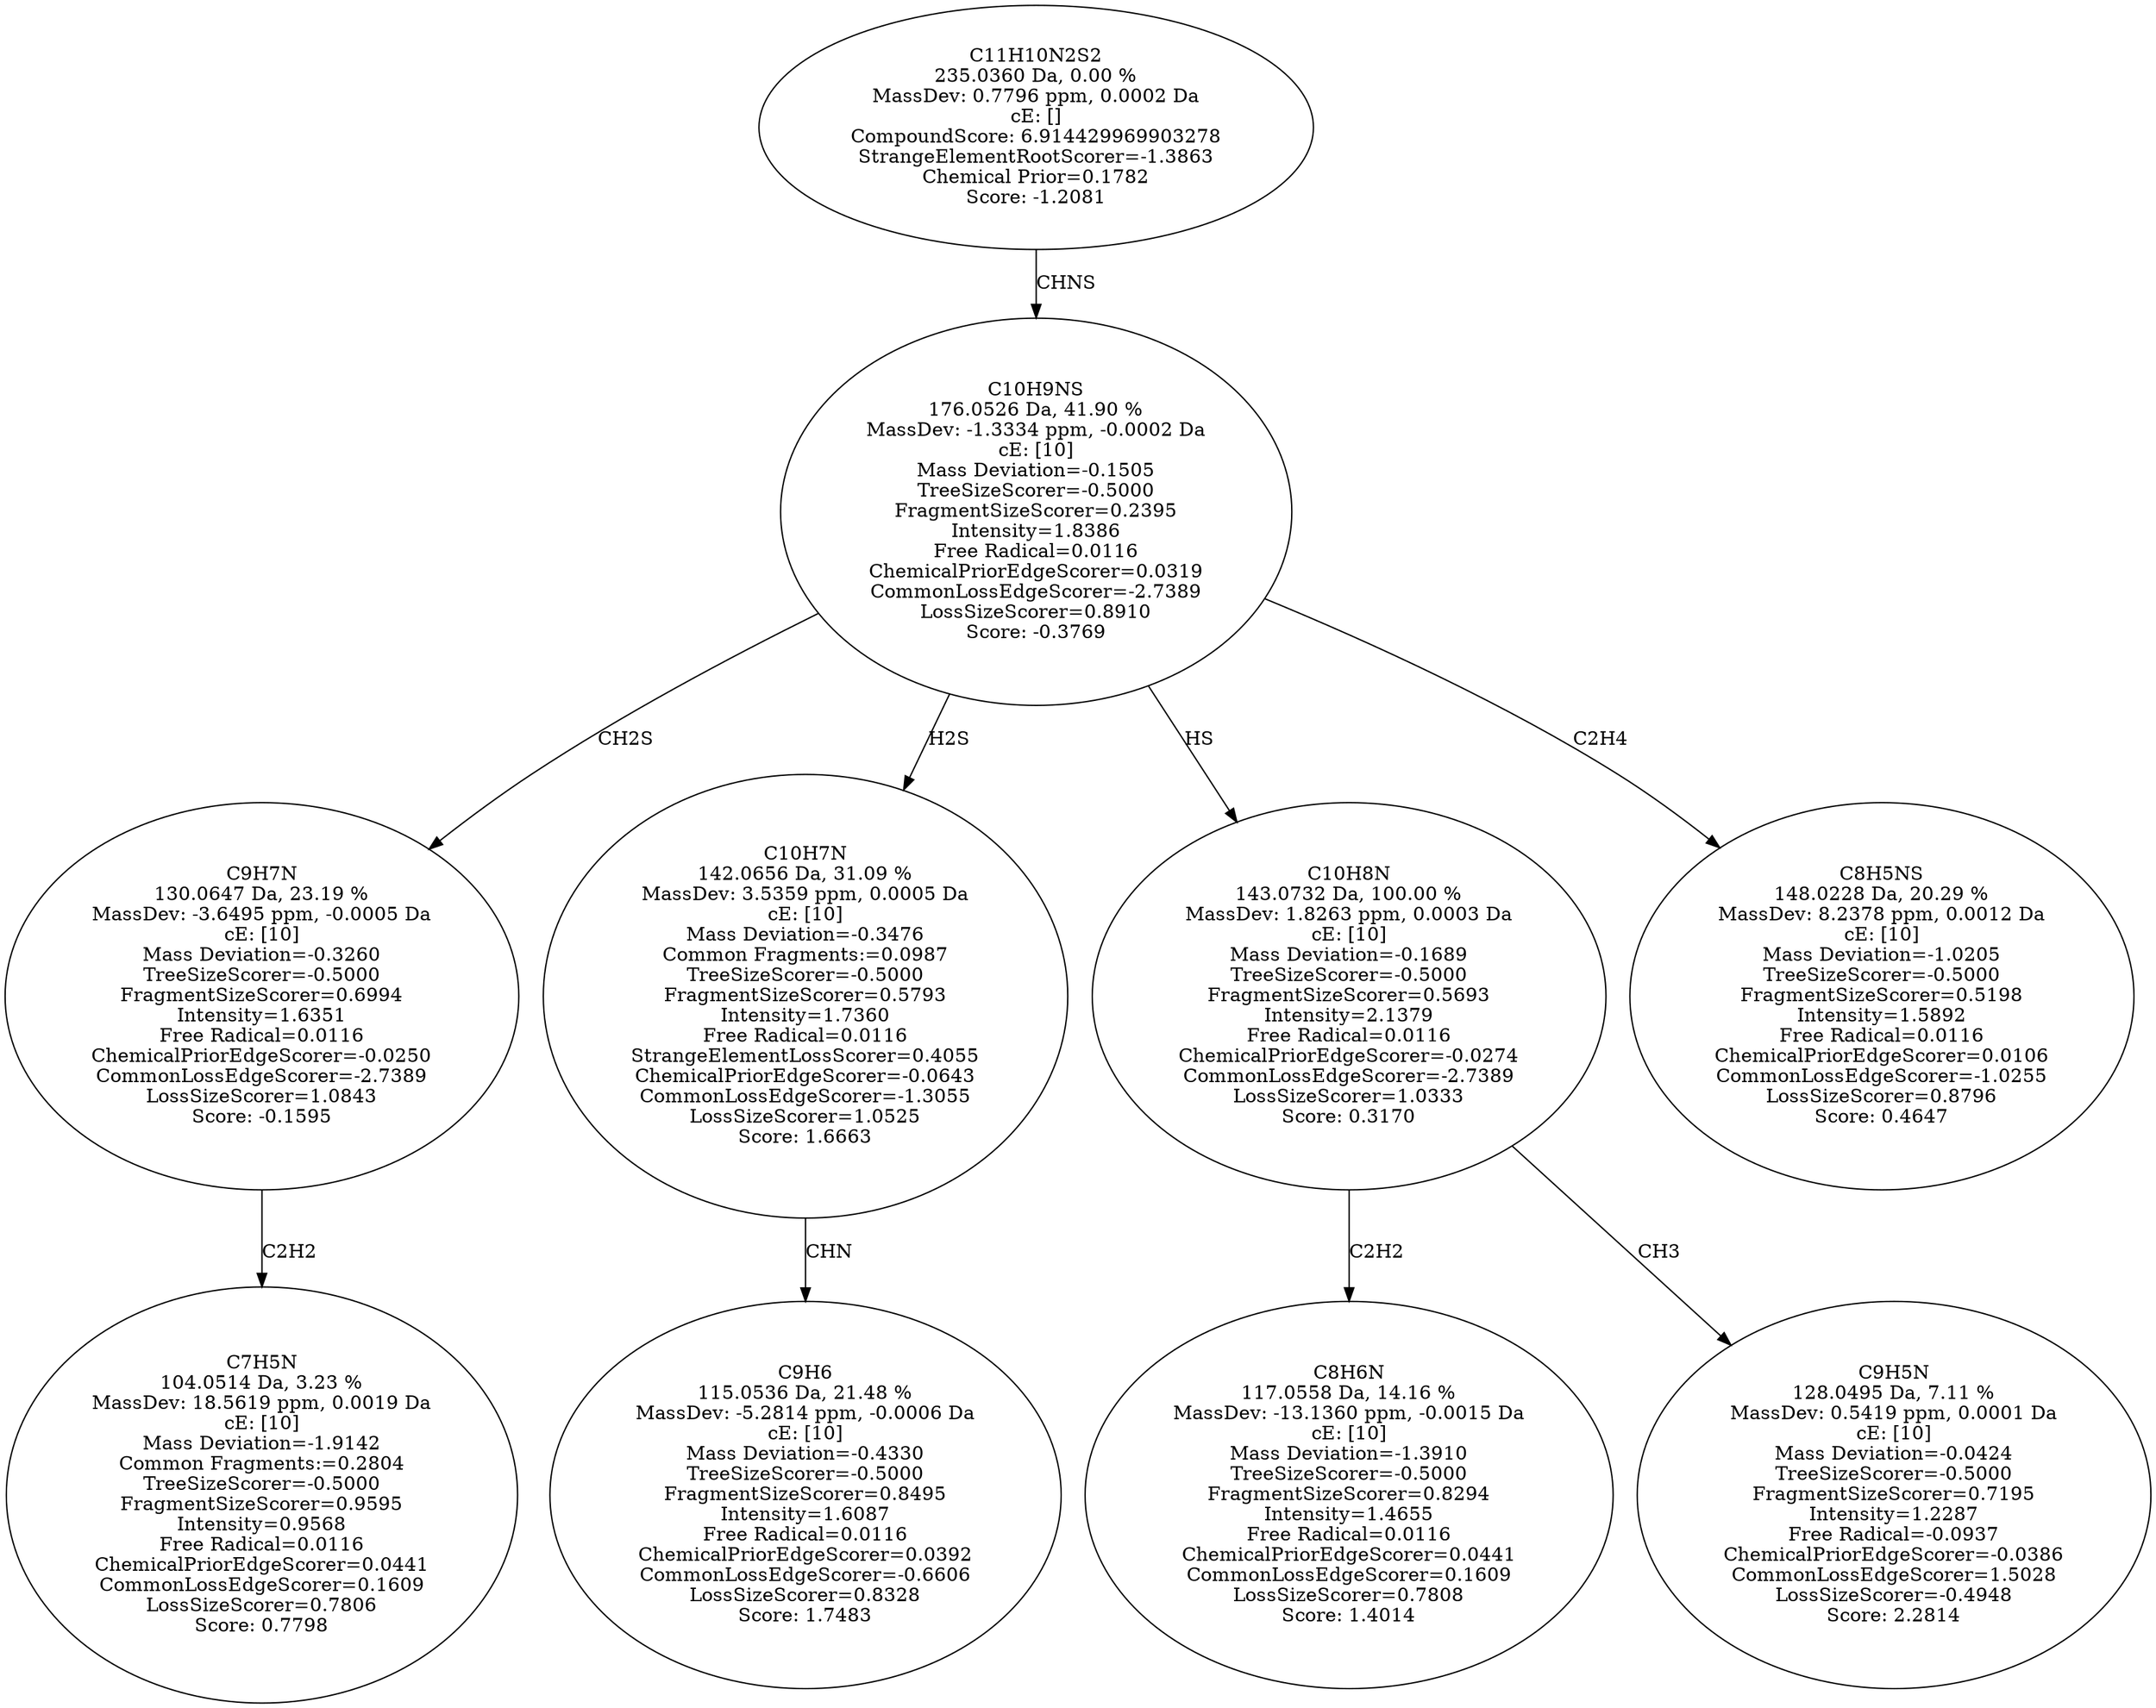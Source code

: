 strict digraph {
v1 [label="C7H5N\n104.0514 Da, 3.23 %\nMassDev: 18.5619 ppm, 0.0019 Da\ncE: [10]\nMass Deviation=-1.9142\nCommon Fragments:=0.2804\nTreeSizeScorer=-0.5000\nFragmentSizeScorer=0.9595\nIntensity=0.9568\nFree Radical=0.0116\nChemicalPriorEdgeScorer=0.0441\nCommonLossEdgeScorer=0.1609\nLossSizeScorer=0.7806\nScore: 0.7798"];
v2 [label="C9H7N\n130.0647 Da, 23.19 %\nMassDev: -3.6495 ppm, -0.0005 Da\ncE: [10]\nMass Deviation=-0.3260\nTreeSizeScorer=-0.5000\nFragmentSizeScorer=0.6994\nIntensity=1.6351\nFree Radical=0.0116\nChemicalPriorEdgeScorer=-0.0250\nCommonLossEdgeScorer=-2.7389\nLossSizeScorer=1.0843\nScore: -0.1595"];
v3 [label="C9H6\n115.0536 Da, 21.48 %\nMassDev: -5.2814 ppm, -0.0006 Da\ncE: [10]\nMass Deviation=-0.4330\nTreeSizeScorer=-0.5000\nFragmentSizeScorer=0.8495\nIntensity=1.6087\nFree Radical=0.0116\nChemicalPriorEdgeScorer=0.0392\nCommonLossEdgeScorer=-0.6606\nLossSizeScorer=0.8328\nScore: 1.7483"];
v4 [label="C10H7N\n142.0656 Da, 31.09 %\nMassDev: 3.5359 ppm, 0.0005 Da\ncE: [10]\nMass Deviation=-0.3476\nCommon Fragments:=0.0987\nTreeSizeScorer=-0.5000\nFragmentSizeScorer=0.5793\nIntensity=1.7360\nFree Radical=0.0116\nStrangeElementLossScorer=0.4055\nChemicalPriorEdgeScorer=-0.0643\nCommonLossEdgeScorer=-1.3055\nLossSizeScorer=1.0525\nScore: 1.6663"];
v5 [label="C8H6N\n117.0558 Da, 14.16 %\nMassDev: -13.1360 ppm, -0.0015 Da\ncE: [10]\nMass Deviation=-1.3910\nTreeSizeScorer=-0.5000\nFragmentSizeScorer=0.8294\nIntensity=1.4655\nFree Radical=0.0116\nChemicalPriorEdgeScorer=0.0441\nCommonLossEdgeScorer=0.1609\nLossSizeScorer=0.7808\nScore: 1.4014"];
v6 [label="C9H5N\n128.0495 Da, 7.11 %\nMassDev: 0.5419 ppm, 0.0001 Da\ncE: [10]\nMass Deviation=-0.0424\nTreeSizeScorer=-0.5000\nFragmentSizeScorer=0.7195\nIntensity=1.2287\nFree Radical=-0.0937\nChemicalPriorEdgeScorer=-0.0386\nCommonLossEdgeScorer=1.5028\nLossSizeScorer=-0.4948\nScore: 2.2814"];
v7 [label="C10H8N\n143.0732 Da, 100.00 %\nMassDev: 1.8263 ppm, 0.0003 Da\ncE: [10]\nMass Deviation=-0.1689\nTreeSizeScorer=-0.5000\nFragmentSizeScorer=0.5693\nIntensity=2.1379\nFree Radical=0.0116\nChemicalPriorEdgeScorer=-0.0274\nCommonLossEdgeScorer=-2.7389\nLossSizeScorer=1.0333\nScore: 0.3170"];
v8 [label="C8H5NS\n148.0228 Da, 20.29 %\nMassDev: 8.2378 ppm, 0.0012 Da\ncE: [10]\nMass Deviation=-1.0205\nTreeSizeScorer=-0.5000\nFragmentSizeScorer=0.5198\nIntensity=1.5892\nFree Radical=0.0116\nChemicalPriorEdgeScorer=0.0106\nCommonLossEdgeScorer=-1.0255\nLossSizeScorer=0.8796\nScore: 0.4647"];
v9 [label="C10H9NS\n176.0526 Da, 41.90 %\nMassDev: -1.3334 ppm, -0.0002 Da\ncE: [10]\nMass Deviation=-0.1505\nTreeSizeScorer=-0.5000\nFragmentSizeScorer=0.2395\nIntensity=1.8386\nFree Radical=0.0116\nChemicalPriorEdgeScorer=0.0319\nCommonLossEdgeScorer=-2.7389\nLossSizeScorer=0.8910\nScore: -0.3769"];
v10 [label="C11H10N2S2\n235.0360 Da, 0.00 %\nMassDev: 0.7796 ppm, 0.0002 Da\ncE: []\nCompoundScore: 6.914429969903278\nStrangeElementRootScorer=-1.3863\nChemical Prior=0.1782\nScore: -1.2081"];
v2 -> v1 [label="C2H2"];
v9 -> v2 [label="CH2S"];
v4 -> v3 [label="CHN"];
v9 -> v4 [label="H2S"];
v7 -> v5 [label="C2H2"];
v7 -> v6 [label="CH3"];
v9 -> v7 [label="HS"];
v9 -> v8 [label="C2H4"];
v10 -> v9 [label="CHNS"];
}